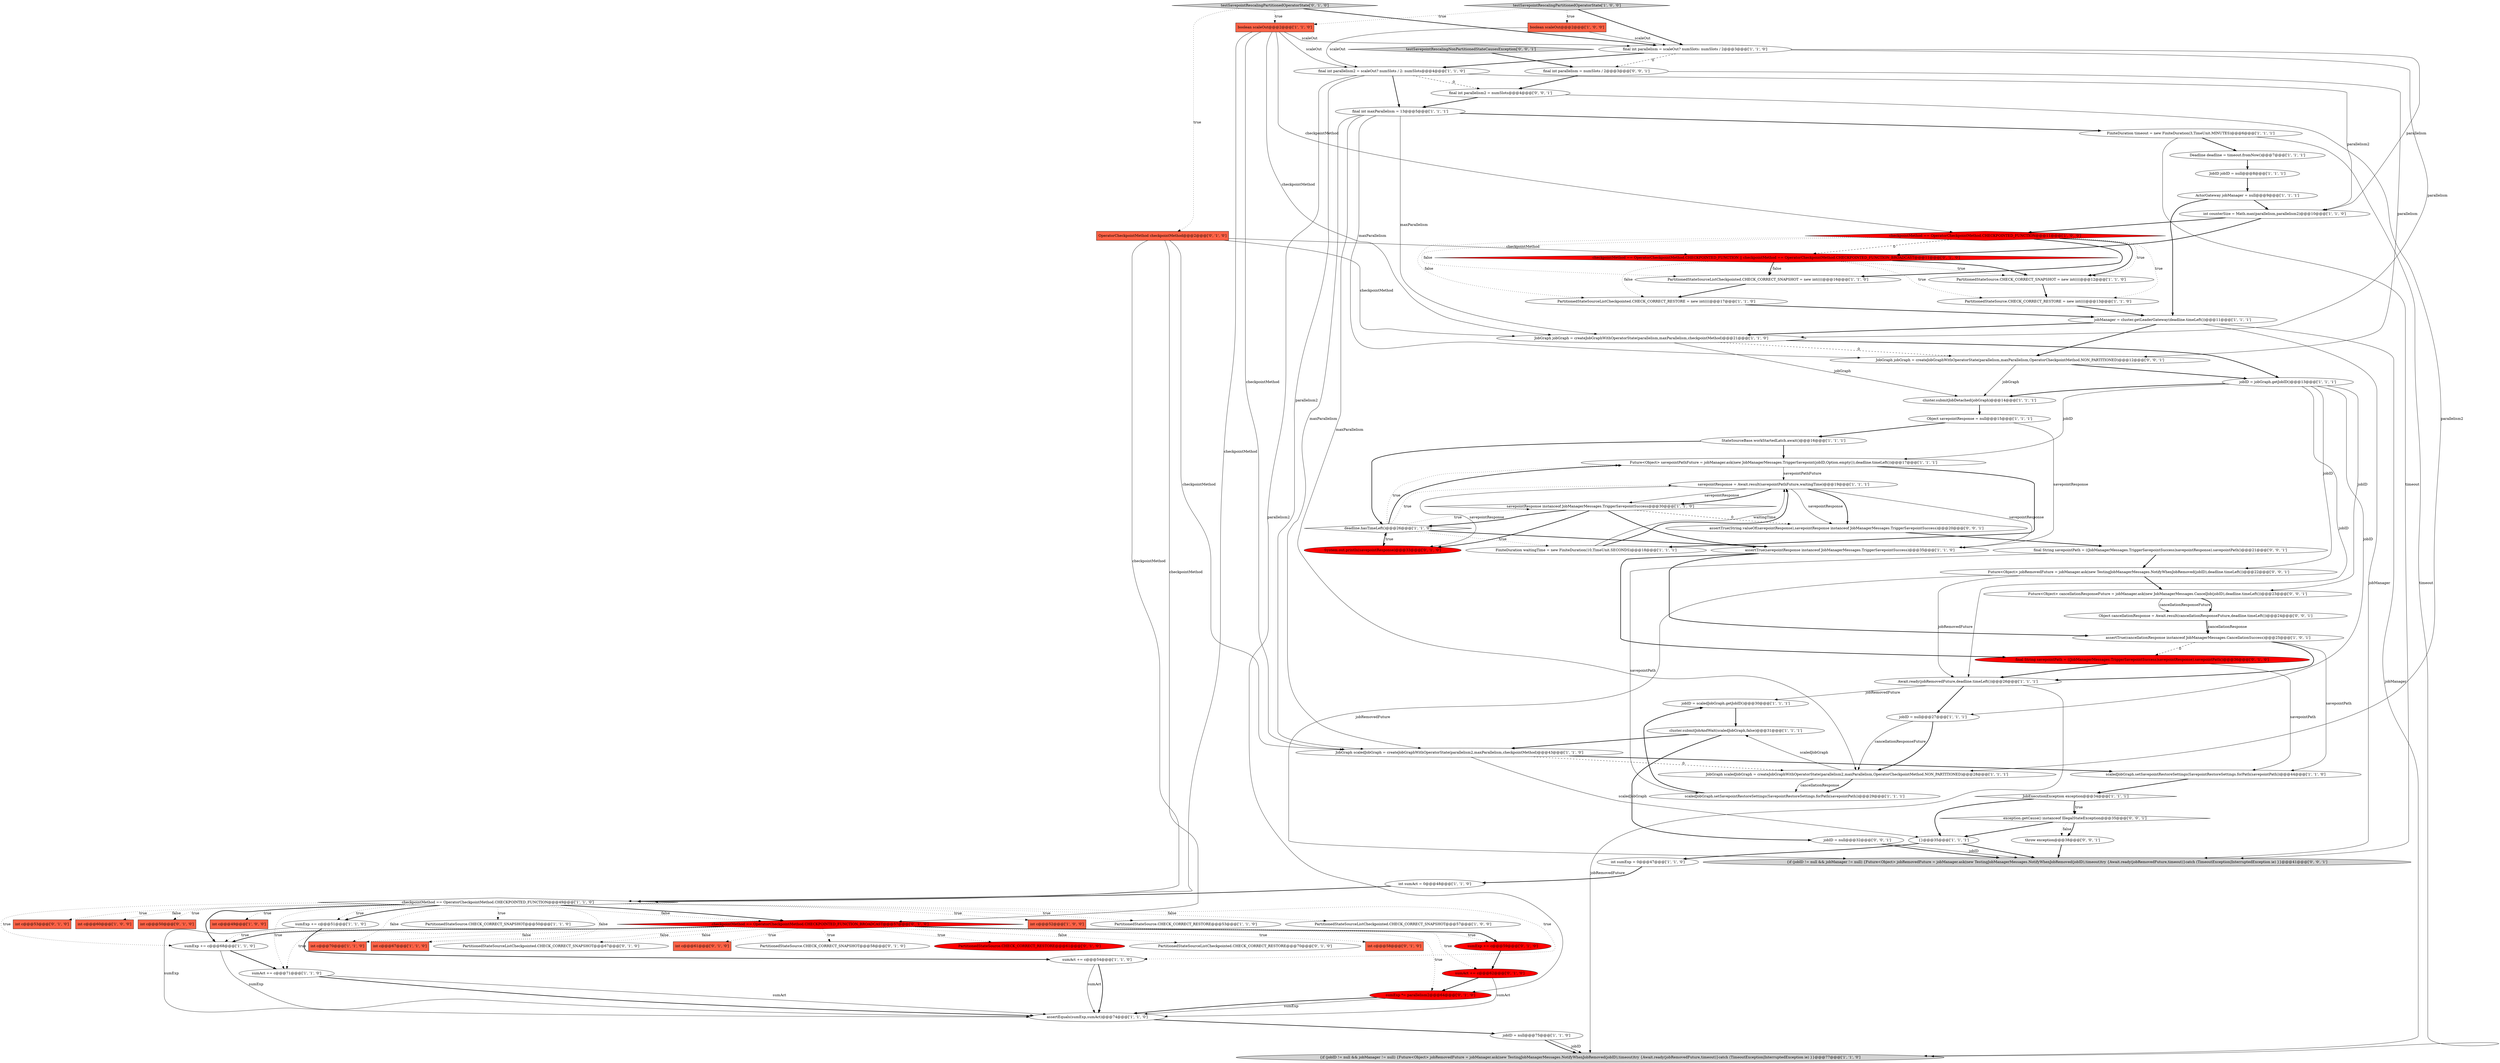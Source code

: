 digraph {
46 [style = filled, label = "jobID = scaledJobGraph.getJobID()@@@30@@@['1', '1', '1']", fillcolor = white, shape = ellipse image = "AAA0AAABBB1BBB"];
83 [style = filled, label = "Future<Object> jobRemovedFuture = jobManager.ask(new TestingJobManagerMessages.NotifyWhenJobRemoved(jobID),deadline.timeLeft())@@@22@@@['0', '0', '1']", fillcolor = white, shape = ellipse image = "AAA0AAABBB3BBB"];
20 [style = filled, label = "StateSourceBase.workStartedLatch.await()@@@16@@@['1', '1', '1']", fillcolor = white, shape = ellipse image = "AAA0AAABBB1BBB"];
15 [style = filled, label = "final int parallelism = scaleOut? numSlots: numSlots / 2@@@3@@@['1', '1', '0']", fillcolor = white, shape = ellipse image = "AAA0AAABBB1BBB"];
71 [style = filled, label = "PartitionedStateSource.CHECK_CORRECT_RESTORE@@@61@@@['0', '1', '0']", fillcolor = red, shape = ellipse image = "AAA1AAABBB2BBB"];
0 [style = filled, label = "int c@@@49@@@['1', '0', '0']", fillcolor = tomato, shape = box image = "AAA0AAABBB1BBB"];
1 [style = filled, label = "jobID = null@@@27@@@['1', '1', '1']", fillcolor = white, shape = ellipse image = "AAA0AAABBB1BBB"];
3 [style = filled, label = "JobGraph scaledJobGraph = createJobGraphWithOperatorState(parallelism2,maxParallelism,checkpointMethod)@@@43@@@['1', '1', '0']", fillcolor = white, shape = ellipse image = "AAA0AAABBB1BBB"];
45 [style = filled, label = "sumAct += c@@@54@@@['1', '1', '0']", fillcolor = white, shape = ellipse image = "AAA0AAABBB1BBB"];
10 [style = filled, label = "PartitionedStateSource.CHECK_CORRECT_RESTORE = new int((((@@@13@@@['1', '1', '0']", fillcolor = white, shape = ellipse image = "AAA0AAABBB1BBB"];
24 [style = filled, label = "Object savepointResponse = null@@@15@@@['1', '1', '1']", fillcolor = white, shape = ellipse image = "AAA0AAABBB1BBB"];
62 [style = filled, label = "sumAct += c@@@62@@@['0', '1', '0']", fillcolor = red, shape = ellipse image = "AAA1AAABBB2BBB"];
28 [style = filled, label = "{if (jobID != null && jobManager != null) {Future<Object> jobRemovedFuture = jobManager.ask(new TestingJobManagerMessages.NotifyWhenJobRemoved(jobID),timeout)try {Await.ready(jobRemovedFuture,timeout)}catch (TimeoutException|InterruptedException ie) }}@@@77@@@['1', '1', '0']", fillcolor = lightgray, shape = ellipse image = "AAA0AAABBB1BBB"];
41 [style = filled, label = "final int parallelism2 = scaleOut? numSlots / 2: numSlots@@@4@@@['1', '1', '0']", fillcolor = white, shape = ellipse image = "AAA0AAABBB1BBB"];
66 [style = filled, label = "sumExp += c@@@59@@@['0', '1', '0']", fillcolor = red, shape = ellipse image = "AAA1AAABBB2BBB"];
38 [style = filled, label = "assertEquals(sumExp,sumAct)@@@74@@@['1', '1', '0']", fillcolor = white, shape = ellipse image = "AAA0AAABBB1BBB"];
82 [style = filled, label = "Future<Object> cancellationResponseFuture = jobManager.ask(new JobManagerMessages.CancelJob(jobID),deadline.timeLeft())@@@23@@@['0', '0', '1']", fillcolor = white, shape = ellipse image = "AAA0AAABBB3BBB"];
54 [style = filled, label = "boolean scaleOut@@@2@@@['1', '1', '0']", fillcolor = tomato, shape = box image = "AAA0AAABBB1BBB"];
70 [style = filled, label = "PartitionedStateSourceListCheckpointed.CHECK_CORRECT_RESTORE@@@70@@@['0', '1', '0']", fillcolor = white, shape = ellipse image = "AAA0AAABBB2BBB"];
51 [style = filled, label = "sumAct += c@@@71@@@['1', '1', '0']", fillcolor = white, shape = ellipse image = "AAA0AAABBB1BBB"];
29 [style = filled, label = "JobExecutionException exception@@@34@@@['1', '1', '1']", fillcolor = white, shape = diamond image = "AAA0AAABBB1BBB"];
79 [style = filled, label = "exception.getCause() instanceof IllegalStateException@@@35@@@['0', '0', '1']", fillcolor = white, shape = diamond image = "AAA0AAABBB3BBB"];
78 [style = filled, label = "jobID = null@@@32@@@['0', '0', '1']", fillcolor = white, shape = ellipse image = "AAA0AAABBB3BBB"];
81 [style = filled, label = "final String savepointPath = ((JobManagerMessages.TriggerSavepointSuccess)savepointResponse).savepointPath()@@@21@@@['0', '0', '1']", fillcolor = white, shape = ellipse image = "AAA0AAABBB3BBB"];
18 [style = filled, label = "PartitionedStateSource.CHECK_CORRECT_SNAPSHOT = new int((((@@@12@@@['1', '1', '0']", fillcolor = white, shape = ellipse image = "AAA0AAABBB1BBB"];
23 [style = filled, label = "jobID = jobGraph.getJobID()@@@13@@@['1', '1', '1']", fillcolor = white, shape = ellipse image = "AAA0AAABBB1BBB"];
42 [style = filled, label = "Future<Object> savepointPathFuture = jobManager.ask(new JobManagerMessages.TriggerSavepoint(jobID,Option.empty()),deadline.timeLeft())@@@17@@@['1', '1', '1']", fillcolor = white, shape = ellipse image = "AAA0AAABBB1BBB"];
19 [style = filled, label = "int sumExp = 0@@@47@@@['1', '1', '0']", fillcolor = white, shape = ellipse image = "AAA0AAABBB1BBB"];
39 [style = filled, label = "int c@@@70@@@['1', '1', '0']", fillcolor = tomato, shape = box image = "AAA0AAABBB1BBB"];
56 [style = filled, label = "checkpointMethod == OperatorCheckpointMethod.CHECKPOINTED_FUNCTION@@@49@@@['1', '1', '0']", fillcolor = white, shape = diamond image = "AAA0AAABBB1BBB"];
37 [style = filled, label = "JobGraph jobGraph = createJobGraphWithOperatorState(parallelism,maxParallelism,checkpointMethod)@@@21@@@['1', '1', '0']", fillcolor = white, shape = ellipse image = "AAA0AAABBB1BBB"];
21 [style = filled, label = "scaledJobGraph.setSavepointRestoreSettings(SavepointRestoreSettings.forPath(savepointPath))@@@29@@@['1', '1', '1']", fillcolor = white, shape = ellipse image = "AAA0AAABBB1BBB"];
35 [style = filled, label = "scaledJobGraph.setSavepointRestoreSettings(SavepointRestoreSettings.forPath(savepointPath))@@@44@@@['1', '1', '0']", fillcolor = white, shape = ellipse image = "AAA0AAABBB1BBB"];
64 [style = filled, label = "OperatorCheckpointMethod checkpointMethod@@@2@@@['0', '1', '0']", fillcolor = tomato, shape = box image = "AAA0AAABBB2BBB"];
69 [style = filled, label = "checkpointMethod == OperatorCheckpointMethod.CHECKPOINTED_FUNCTION || checkpointMethod == OperatorCheckpointMethod.CHECKPOINTED_FUNCTION_BROADCAST@@@11@@@['0', '1', '0']", fillcolor = red, shape = diamond image = "AAA1AAABBB2BBB"];
76 [style = filled, label = "JobGraph jobGraph = createJobGraphWithOperatorState(parallelism,maxParallelism,OperatorCheckpointMethod.NON_PARTITIONED)@@@12@@@['0', '0', '1']", fillcolor = white, shape = ellipse image = "AAA0AAABBB3BBB"];
86 [style = filled, label = "assertTrue(String.valueOf(savepointResponse),savepointResponse instanceof JobManagerMessages.TriggerSavepointSuccess)@@@20@@@['0', '0', '1']", fillcolor = white, shape = ellipse image = "AAA0AAABBB3BBB"];
53 [style = filled, label = "PartitionedStateSource.CHECK_CORRECT_SNAPSHOT@@@50@@@['1', '1', '0']", fillcolor = white, shape = ellipse image = "AAA0AAABBB1BBB"];
17 [style = filled, label = "JobGraph scaledJobGraph = createJobGraphWithOperatorState(parallelism2,maxParallelism,OperatorCheckpointMethod.NON_PARTITIONED)@@@28@@@['1', '1', '1']", fillcolor = white, shape = ellipse image = "AAA0AAABBB1BBB"];
4 [style = filled, label = "PartitionedStateSourceListCheckpointed.CHECK_CORRECT_SNAPSHOT@@@57@@@['1', '0', '0']", fillcolor = white, shape = ellipse image = "AAA0AAABBB1BBB"];
12 [style = filled, label = "Deadline deadline = timeout.fromNow()@@@7@@@['1', '1', '1']", fillcolor = white, shape = ellipse image = "AAA0AAABBB1BBB"];
65 [style = filled, label = "int c@@@58@@@['0', '1', '0']", fillcolor = tomato, shape = box image = "AAA1AAABBB2BBB"];
55 [style = filled, label = "assertTrue(savepointResponse instanceof JobManagerMessages.TriggerSavepointSuccess)@@@35@@@['1', '1', '0']", fillcolor = white, shape = ellipse image = "AAA0AAABBB1BBB"];
13 [style = filled, label = "ActorGateway jobManager = null@@@9@@@['1', '1', '1']", fillcolor = white, shape = ellipse image = "AAA0AAABBB1BBB"];
40 [style = filled, label = "final int maxParallelism = 13@@@5@@@['1', '1', '1']", fillcolor = white, shape = ellipse image = "AAA0AAABBB1BBB"];
8 [style = filled, label = "JobID jobID = null@@@8@@@['1', '1', '1']", fillcolor = white, shape = ellipse image = "AAA0AAABBB1BBB"];
73 [style = filled, label = "testSavepointRescalingPartitionedOperatorState['0', '1', '0']", fillcolor = lightgray, shape = diamond image = "AAA0AAABBB2BBB"];
48 [style = filled, label = "{}@@@35@@@['1', '1', '1']", fillcolor = white, shape = ellipse image = "AAA0AAABBB1BBB"];
72 [style = filled, label = "sumExp *= parallelism2@@@64@@@['0', '1', '0']", fillcolor = red, shape = ellipse image = "AAA1AAABBB2BBB"];
26 [style = filled, label = "assertTrue(cancellationResponse instanceof JobManagerMessages.CancellationSuccess)@@@25@@@['1', '0', '1']", fillcolor = white, shape = ellipse image = "AAA0AAABBB1BBB"];
80 [style = filled, label = "final int parallelism = numSlots / 2@@@3@@@['0', '0', '1']", fillcolor = white, shape = ellipse image = "AAA0AAABBB3BBB"];
67 [style = filled, label = "final String savepointPath = ((JobManagerMessages.TriggerSavepointSuccess)savepointResponse).savepointPath()@@@36@@@['0', '1', '0']", fillcolor = red, shape = ellipse image = "AAA1AAABBB2BBB"];
6 [style = filled, label = "int c@@@52@@@['1', '0', '0']", fillcolor = tomato, shape = box image = "AAA0AAABBB1BBB"];
33 [style = filled, label = "savepointResponse = Await.result(savepointPathFuture,waitingTime)@@@19@@@['1', '1', '1']", fillcolor = white, shape = ellipse image = "AAA0AAABBB1BBB"];
14 [style = filled, label = "PartitionedStateSourceListCheckpointed.CHECK_CORRECT_RESTORE = new int((((@@@17@@@['1', '1', '0']", fillcolor = white, shape = ellipse image = "AAA0AAABBB1BBB"];
30 [style = filled, label = "PartitionedStateSource.CHECK_CORRECT_RESTORE@@@53@@@['1', '1', '0']", fillcolor = white, shape = ellipse image = "AAA0AAABBB1BBB"];
49 [style = filled, label = "int c@@@67@@@['1', '1', '0']", fillcolor = tomato, shape = box image = "AAA0AAABBB1BBB"];
34 [style = filled, label = "sumExp += c@@@51@@@['1', '1', '0']", fillcolor = white, shape = ellipse image = "AAA0AAABBB1BBB"];
31 [style = filled, label = "PartitionedStateSourceListCheckpointed.CHECK_CORRECT_SNAPSHOT = new int((((@@@16@@@['1', '1', '0']", fillcolor = white, shape = ellipse image = "AAA0AAABBB1BBB"];
47 [style = filled, label = "Await.ready(jobRemovedFuture,deadline.timeLeft())@@@26@@@['1', '1', '1']", fillcolor = white, shape = ellipse image = "AAA0AAABBB1BBB"];
63 [style = filled, label = "int c@@@53@@@['0', '1', '0']", fillcolor = tomato, shape = box image = "AAA0AAABBB2BBB"];
74 [style = filled, label = "final int parallelism2 = numSlots@@@4@@@['0', '0', '1']", fillcolor = white, shape = ellipse image = "AAA0AAABBB3BBB"];
43 [style = filled, label = "cluster.submitJobAndWait(scaledJobGraph,false)@@@31@@@['1', '1', '1']", fillcolor = white, shape = ellipse image = "AAA0AAABBB1BBB"];
2 [style = filled, label = "FiniteDuration timeout = new FiniteDuration(3,TimeUnit.MINUTES)@@@6@@@['1', '1', '1']", fillcolor = white, shape = ellipse image = "AAA0AAABBB1BBB"];
22 [style = filled, label = "int c@@@60@@@['1', '0', '0']", fillcolor = tomato, shape = box image = "AAA0AAABBB1BBB"];
44 [style = filled, label = "int sumAct = 0@@@48@@@['1', '1', '0']", fillcolor = white, shape = ellipse image = "AAA0AAABBB1BBB"];
85 [style = filled, label = "{if (jobID != null && jobManager != null) {Future<Object> jobRemovedFuture = jobManager.ask(new TestingJobManagerMessages.NotifyWhenJobRemoved(jobID),timeout)try {Await.ready(jobRemovedFuture,timeout)}catch (TimeoutException|InterruptedException ie) }}@@@41@@@['0', '0', '1']", fillcolor = lightgray, shape = ellipse image = "AAA0AAABBB3BBB"];
77 [style = filled, label = "throw exception@@@38@@@['0', '0', '1']", fillcolor = white, shape = ellipse image = "AAA0AAABBB3BBB"];
25 [style = filled, label = "jobManager = cluster.getLeaderGateway(deadline.timeLeft())@@@11@@@['1', '1', '1']", fillcolor = white, shape = ellipse image = "AAA0AAABBB1BBB"];
75 [style = filled, label = "testSavepointRescalingNonPartitionedStateCausesException['0', '0', '1']", fillcolor = lightgray, shape = diamond image = "AAA0AAABBB3BBB"];
36 [style = filled, label = "deadline.hasTimeLeft()@@@26@@@['1', '1', '0']", fillcolor = white, shape = diamond image = "AAA0AAABBB1BBB"];
11 [style = filled, label = "checkpointMethod == OperatorCheckpointMethod.CHECKPOINTED_FUNCTION@@@11@@@['1', '0', '0']", fillcolor = red, shape = diamond image = "AAA1AAABBB1BBB"];
7 [style = filled, label = "jobID = null@@@75@@@['1', '1', '0']", fillcolor = white, shape = ellipse image = "AAA0AAABBB1BBB"];
84 [style = filled, label = "Object cancellationResponse = Await.result(cancellationResponseFuture,deadline.timeLeft())@@@24@@@['0', '0', '1']", fillcolor = white, shape = ellipse image = "AAA0AAABBB3BBB"];
59 [style = filled, label = "PartitionedStateSourceListCheckpointed.CHECK_CORRECT_SNAPSHOT@@@67@@@['0', '1', '0']", fillcolor = white, shape = ellipse image = "AAA0AAABBB2BBB"];
61 [style = filled, label = "int c@@@50@@@['0', '1', '0']", fillcolor = tomato, shape = box image = "AAA0AAABBB2BBB"];
60 [style = filled, label = "int c@@@61@@@['0', '1', '0']", fillcolor = tomato, shape = box image = "AAA0AAABBB2BBB"];
68 [style = filled, label = "checkpointMethod == OperatorCheckpointMethod.CHECKPOINTED_FUNCTION_BROADCAST@@@57@@@['0', '1', '0']", fillcolor = red, shape = diamond image = "AAA1AAABBB2BBB"];
27 [style = filled, label = "cluster.submitJobDetached(jobGraph)@@@14@@@['1', '1', '1']", fillcolor = white, shape = ellipse image = "AAA0AAABBB1BBB"];
9 [style = filled, label = "savepointResponse instanceof JobManagerMessages.TriggerSavepointSuccess@@@30@@@['1', '1', '0']", fillcolor = white, shape = diamond image = "AAA0AAABBB1BBB"];
52 [style = filled, label = "testSavepointRescalingPartitionedOperatorState['1', '0', '0']", fillcolor = lightgray, shape = diamond image = "AAA0AAABBB1BBB"];
16 [style = filled, label = "FiniteDuration waitingTime = new FiniteDuration(10,TimeUnit.SECONDS)@@@18@@@['1', '1', '1']", fillcolor = white, shape = ellipse image = "AAA0AAABBB1BBB"];
32 [style = filled, label = "boolean scaleOut@@@2@@@['1', '0', '0']", fillcolor = tomato, shape = box image = "AAA0AAABBB1BBB"];
58 [style = filled, label = "PartitionedStateSource.CHECK_CORRECT_SNAPSHOT@@@58@@@['0', '1', '0']", fillcolor = white, shape = ellipse image = "AAA0AAABBB2BBB"];
57 [style = filled, label = "System.out.println(savepointResponse)@@@33@@@['0', '1', '0']", fillcolor = red, shape = ellipse image = "AAA1AAABBB2BBB"];
5 [style = filled, label = "sumExp += c@@@68@@@['1', '1', '0']", fillcolor = white, shape = ellipse image = "AAA0AAABBB1BBB"];
50 [style = filled, label = "int counterSize = Math.max(parallelism,parallelism2)@@@10@@@['1', '1', '0']", fillcolor = white, shape = ellipse image = "AAA0AAABBB1BBB"];
40->2 [style = bold, label=""];
23->82 [style = solid, label="jobID"];
36->16 [style = dotted, label="true"];
3->48 [style = solid, label="scaledJobGraph"];
14->25 [style = bold, label=""];
56->34 [style = bold, label=""];
16->33 [style = solid, label="waitingTime"];
72->38 [style = solid, label="sumExp"];
26->35 [style = solid, label="savepointPath"];
74->17 [style = solid, label="parallelism2"];
37->27 [style = solid, label="jobGraph"];
81->83 [style = bold, label=""];
2->28 [style = solid, label="timeout"];
37->76 [style = dashed, label="0"];
68->66 [style = bold, label=""];
33->86 [style = solid, label="savepointResponse"];
66->62 [style = bold, label=""];
68->71 [style = dotted, label="true"];
23->47 [style = solid, label="jobID"];
69->10 [style = dotted, label="true"];
43->78 [style = bold, label=""];
41->3 [style = solid, label="parallelism2"];
68->58 [style = dotted, label="true"];
54->11 [style = solid, label="checkpointMethod"];
36->55 [style = bold, label=""];
74->40 [style = bold, label=""];
33->9 [style = solid, label="savepointResponse"];
3->35 [style = bold, label=""];
19->44 [style = bold, label=""];
21->46 [style = bold, label=""];
43->3 [style = bold, label=""];
24->55 [style = solid, label="savepointResponse"];
56->61 [style = dotted, label="true"];
38->7 [style = bold, label=""];
62->38 [style = solid, label="sumAct"];
45->38 [style = bold, label=""];
5->38 [style = solid, label="sumExp"];
56->6 [style = dotted, label="true"];
64->56 [style = solid, label="checkpointMethod"];
15->41 [style = bold, label=""];
67->47 [style = bold, label=""];
69->18 [style = bold, label=""];
17->21 [style = bold, label=""];
68->72 [style = dotted, label="true"];
79->48 [style = bold, label=""];
67->35 [style = solid, label="savepointPath"];
31->14 [style = bold, label=""];
13->25 [style = bold, label=""];
54->3 [style = solid, label="checkpointMethod"];
84->26 [style = solid, label="cancellationResponse"];
1->17 [style = solid, label="cancellationResponseFuture"];
50->69 [style = bold, label=""];
56->5 [style = dotted, label="true"];
25->76 [style = bold, label=""];
64->37 [style = solid, label="checkpointMethod"];
11->10 [style = dotted, label="true"];
72->38 [style = bold, label=""];
26->47 [style = bold, label=""];
52->32 [style = dotted, label="true"];
55->26 [style = bold, label=""];
56->0 [style = dotted, label="true"];
29->79 [style = bold, label=""];
73->54 [style = dotted, label="true"];
56->34 [style = dotted, label="true"];
11->69 [style = dashed, label="0"];
40->37 [style = solid, label="maxParallelism"];
69->31 [style = bold, label=""];
68->66 [style = dotted, label="true"];
11->18 [style = bold, label=""];
1->17 [style = bold, label=""];
64->69 [style = solid, label="checkpointMethod"];
64->3 [style = solid, label="checkpointMethod"];
81->21 [style = solid, label="savepointPath"];
24->20 [style = bold, label=""];
69->18 [style = dotted, label="true"];
76->23 [style = bold, label=""];
10->25 [style = bold, label=""];
25->37 [style = bold, label=""];
16->33 [style = bold, label=""];
26->67 [style = dashed, label="0"];
68->51 [style = dotted, label="true"];
79->77 [style = dotted, label="false"];
68->39 [style = dotted, label="false"];
47->46 [style = solid, label="jobRemovedFuture"];
83->47 [style = solid, label="jobRemovedFuture"];
33->55 [style = solid, label="savepointResponse"];
64->68 [style = solid, label="checkpointMethod"];
40->17 [style = solid, label="maxParallelism"];
51->38 [style = solid, label="sumAct"];
69->14 [style = dotted, label="false"];
56->4 [style = dotted, label="false"];
36->42 [style = bold, label=""];
48->85 [style = bold, label=""];
47->1 [style = bold, label=""];
46->43 [style = bold, label=""];
52->15 [style = bold, label=""];
56->68 [style = bold, label=""];
15->37 [style = solid, label="parallelism"];
34->38 [style = solid, label="sumExp"];
44->56 [style = bold, label=""];
68->60 [style = dotted, label="true"];
68->62 [style = dotted, label="true"];
56->39 [style = dotted, label="false"];
35->29 [style = bold, label=""];
68->65 [style = dotted, label="true"];
32->41 [style = solid, label="scaleOut"];
23->1 [style = solid, label="jobID"];
23->42 [style = solid, label="jobID"];
56->5 [style = bold, label=""];
42->16 [style = bold, label=""];
78->85 [style = bold, label=""];
73->15 [style = bold, label=""];
33->86 [style = bold, label=""];
56->49 [style = dotted, label="false"];
78->85 [style = solid, label="jobID"];
23->83 [style = solid, label="jobID"];
13->50 [style = bold, label=""];
45->38 [style = solid, label="sumAct"];
47->28 [style = solid, label="jobRemovedFuture"];
25->28 [style = solid, label="jobManager"];
11->31 [style = bold, label=""];
42->33 [style = solid, label="savepointPathFuture"];
40->76 [style = solid, label="maxParallelism"];
54->37 [style = solid, label="checkpointMethod"];
40->3 [style = solid, label="maxParallelism"];
82->84 [style = solid, label="cancellationResponseFuture"];
18->10 [style = bold, label=""];
7->28 [style = bold, label=""];
41->40 [style = bold, label=""];
69->31 [style = dotted, label="false"];
12->8 [style = bold, label=""];
80->76 [style = solid, label="parallelism"];
77->85 [style = bold, label=""];
41->50 [style = solid, label="parallelism2"];
55->67 [style = bold, label=""];
20->42 [style = bold, label=""];
27->24 [style = bold, label=""];
84->26 [style = bold, label=""];
68->70 [style = dotted, label="false"];
52->54 [style = dotted, label="true"];
56->45 [style = dotted, label="true"];
20->36 [style = bold, label=""];
8->13 [style = bold, label=""];
7->28 [style = solid, label="jobID"];
17->21 [style = solid, label="cancellationResponse"];
9->36 [style = bold, label=""];
36->33 [style = dotted, label="true"];
75->80 [style = bold, label=""];
86->81 [style = bold, label=""];
3->17 [style = dashed, label="0"];
5->51 [style = bold, label=""];
9->86 [style = dashed, label="0"];
17->43 [style = solid, label="scaledJobGraph"];
23->27 [style = bold, label=""];
2->85 [style = solid, label="timeout"];
9->57 [style = bold, label=""];
11->31 [style = dotted, label="false"];
56->22 [style = dotted, label="false"];
34->45 [style = bold, label=""];
73->64 [style = dotted, label="true"];
76->27 [style = solid, label="jobGraph"];
36->42 [style = dotted, label="true"];
54->41 [style = solid, label="scaleOut"];
54->56 [style = solid, label="checkpointMethod"];
11->18 [style = dotted, label="true"];
11->14 [style = dotted, label="false"];
37->23 [style = bold, label=""];
33->9 [style = bold, label=""];
41->74 [style = dashed, label="0"];
2->12 [style = bold, label=""];
79->77 [style = bold, label=""];
36->57 [style = dotted, label="true"];
9->55 [style = bold, label=""];
83->82 [style = bold, label=""];
68->5 [style = bold, label=""];
80->74 [style = bold, label=""];
56->51 [style = dotted, label="true"];
51->38 [style = bold, label=""];
56->68 [style = dotted, label="false"];
56->30 [style = dotted, label="true"];
15->80 [style = dashed, label="0"];
83->85 [style = solid, label="jobRemovedFuture"];
50->11 [style = bold, label=""];
82->84 [style = bold, label=""];
56->53 [style = dotted, label="true"];
62->72 [style = bold, label=""];
57->36 [style = bold, label=""];
54->15 [style = solid, label="scaleOut"];
48->19 [style = bold, label=""];
25->85 [style = solid, label="jobManager"];
68->49 [style = dotted, label="false"];
15->50 [style = solid, label="parallelism"];
56->63 [style = dotted, label="true"];
41->72 [style = solid, label="parallelism2"];
29->48 [style = bold, label=""];
68->59 [style = dotted, label="false"];
29->79 [style = dotted, label="true"];
32->15 [style = solid, label="scaleOut"];
36->9 [style = dotted, label="true"];
33->57 [style = solid, label="savepointResponse"];
68->5 [style = dotted, label="true"];
}
